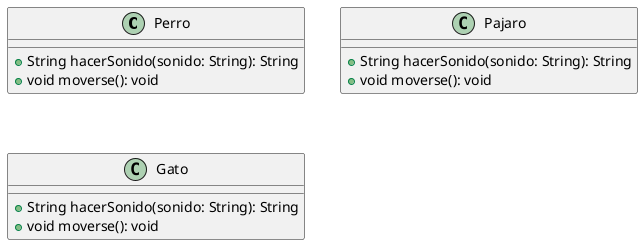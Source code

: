 @startuml
class Perro {
    +String hacerSonido(sonido: String): String
    + void moverse(): void
}
class Pajaro {
    +String hacerSonido(sonido: String): String
    +void moverse(): void

}
class Gato {
    +String hacerSonido(sonido: String): String
    + void moverse(): void
}
@enduml
